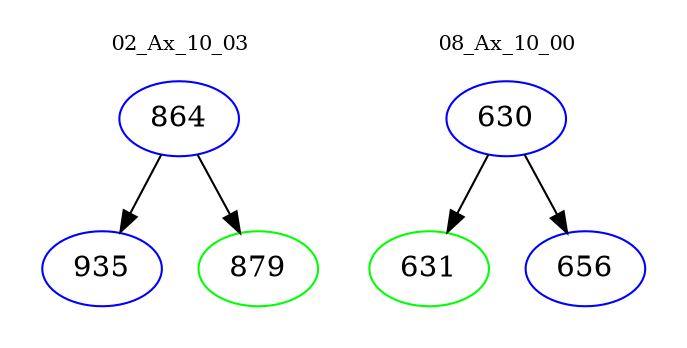 digraph{
subgraph cluster_0 {
color = white
label = "02_Ax_10_03";
fontsize=10;
T0_864 [label="864", color="blue"]
T0_864 -> T0_935 [color="black"]
T0_935 [label="935", color="blue"]
T0_864 -> T0_879 [color="black"]
T0_879 [label="879", color="green"]
}
subgraph cluster_1 {
color = white
label = "08_Ax_10_00";
fontsize=10;
T1_630 [label="630", color="blue"]
T1_630 -> T1_631 [color="black"]
T1_631 [label="631", color="green"]
T1_630 -> T1_656 [color="black"]
T1_656 [label="656", color="blue"]
}
}
